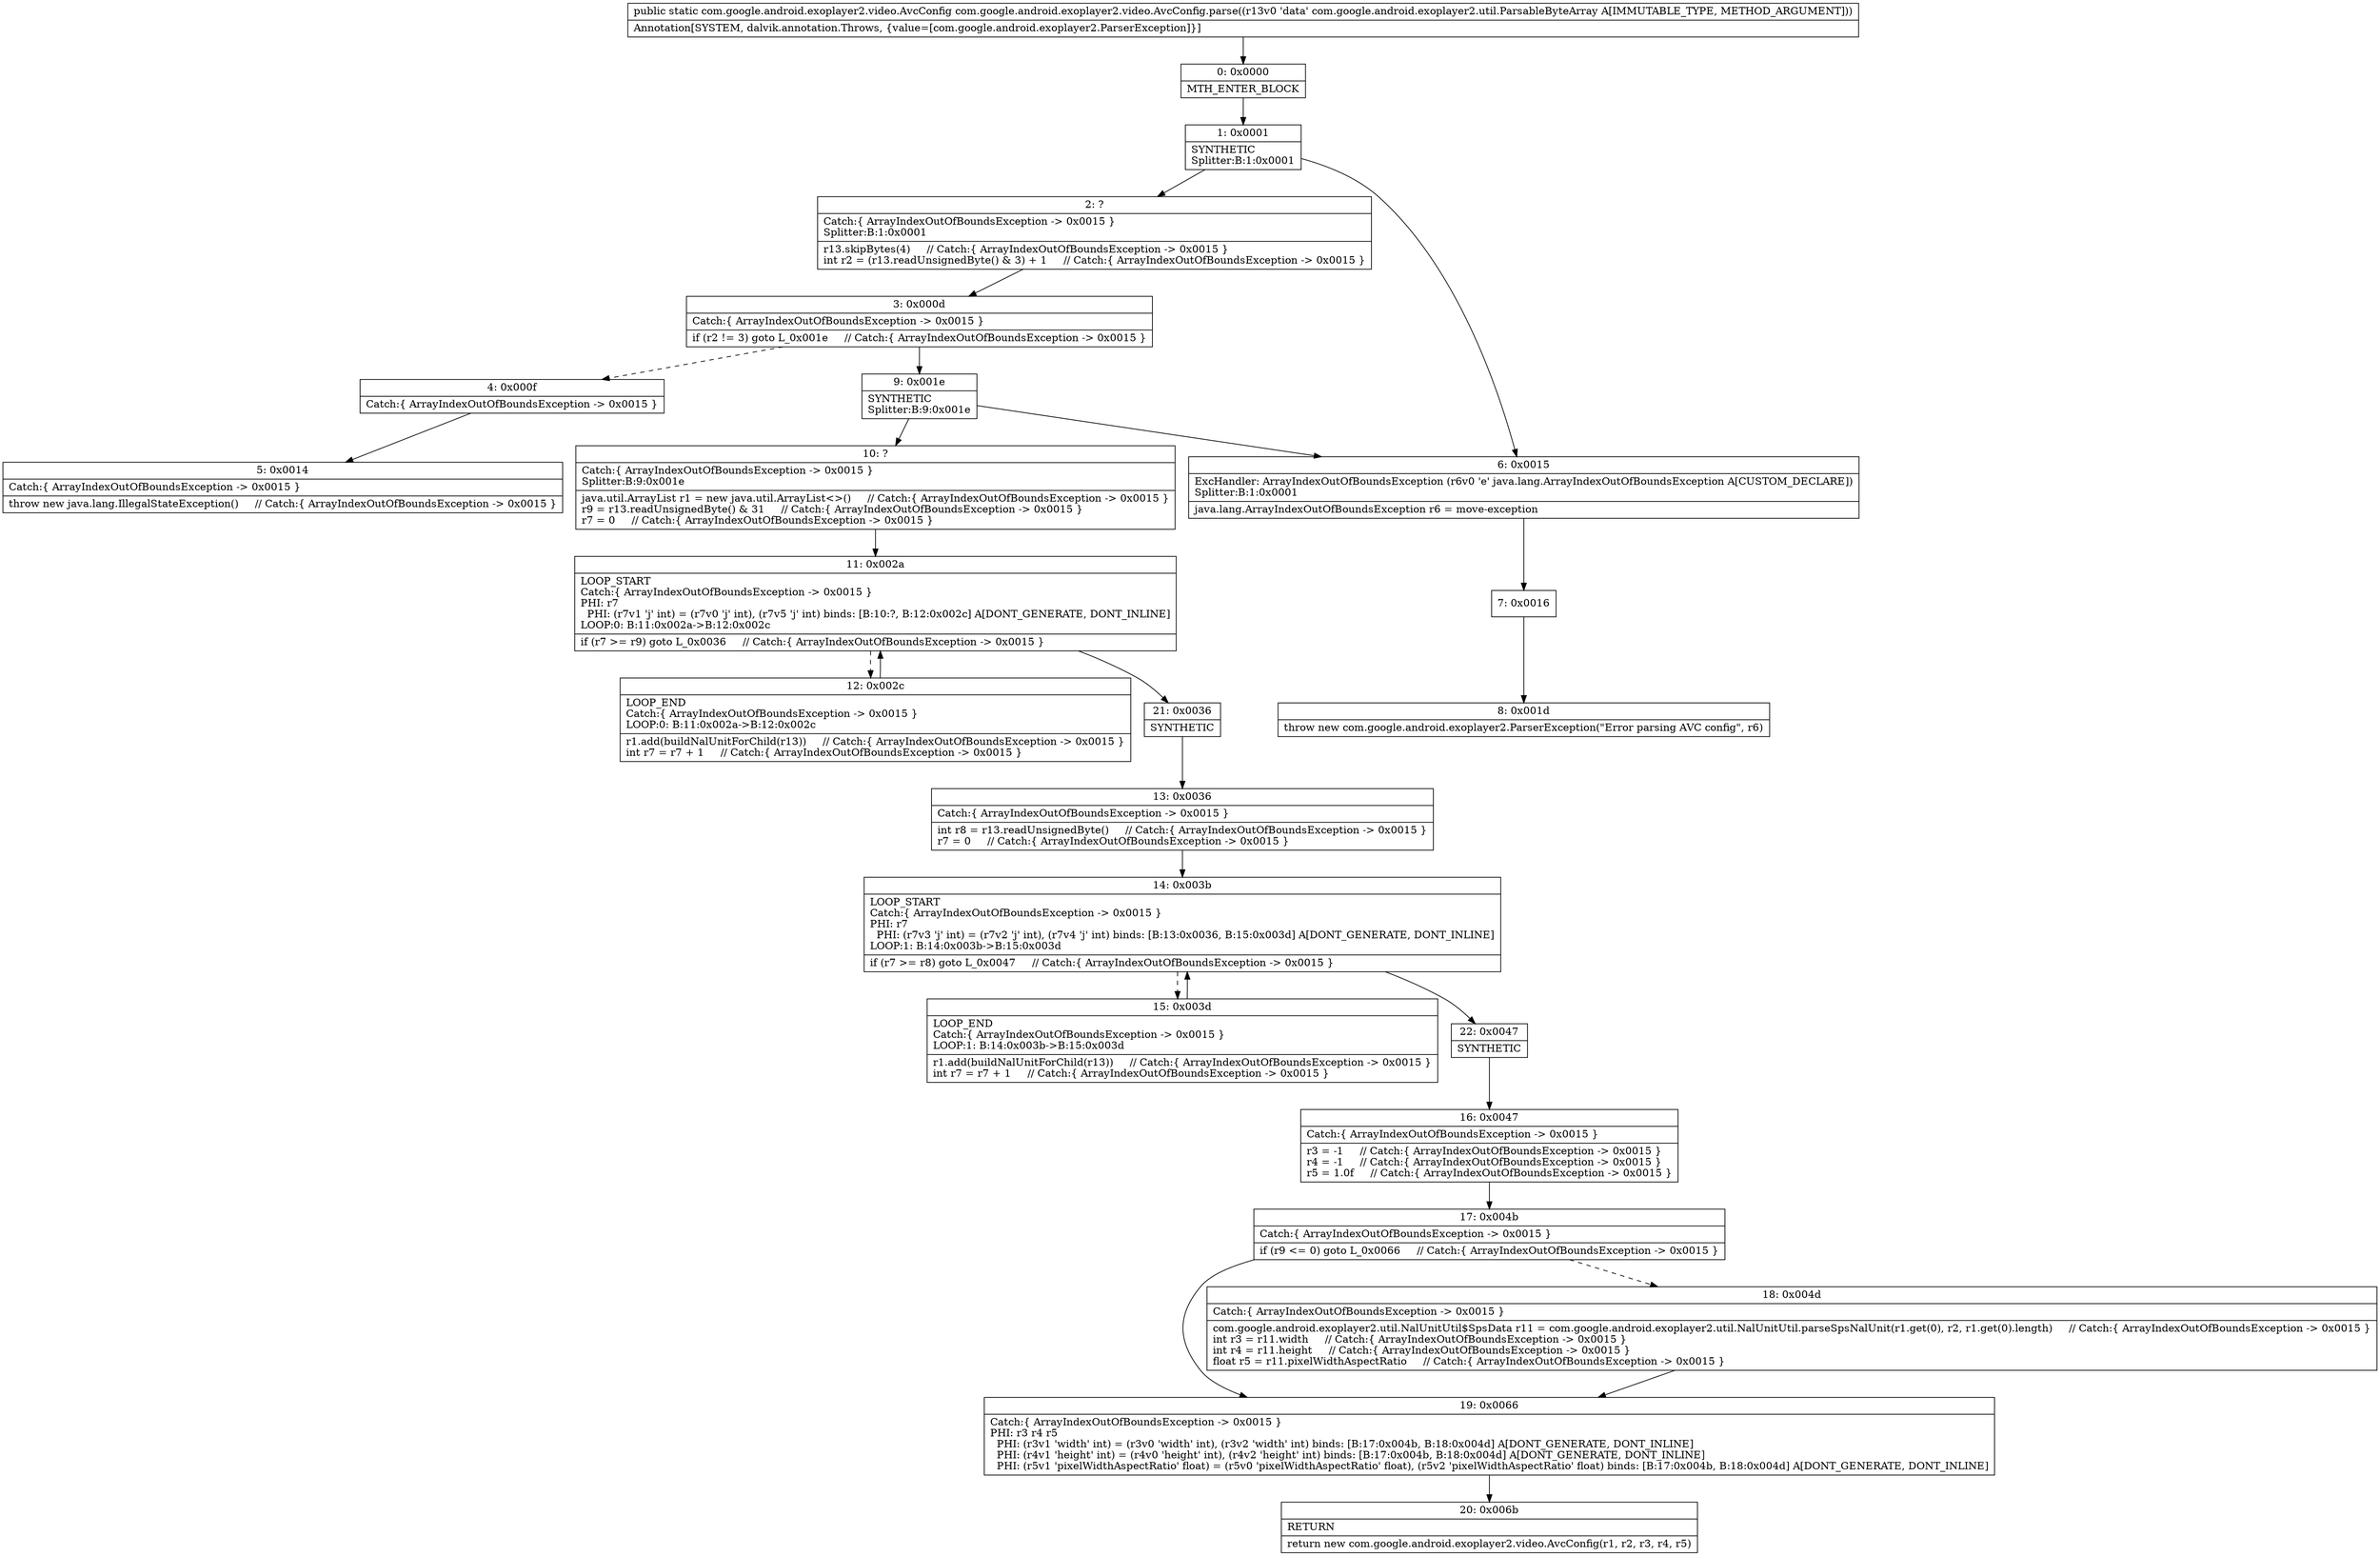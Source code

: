 digraph "CFG forcom.google.android.exoplayer2.video.AvcConfig.parse(Lcom\/google\/android\/exoplayer2\/util\/ParsableByteArray;)Lcom\/google\/android\/exoplayer2\/video\/AvcConfig;" {
Node_0 [shape=record,label="{0\:\ 0x0000|MTH_ENTER_BLOCK\l}"];
Node_1 [shape=record,label="{1\:\ 0x0001|SYNTHETIC\lSplitter:B:1:0x0001\l}"];
Node_2 [shape=record,label="{2\:\ ?|Catch:\{ ArrayIndexOutOfBoundsException \-\> 0x0015 \}\lSplitter:B:1:0x0001\l|r13.skipBytes(4)     \/\/ Catch:\{ ArrayIndexOutOfBoundsException \-\> 0x0015 \}\lint r2 = (r13.readUnsignedByte() & 3) + 1     \/\/ Catch:\{ ArrayIndexOutOfBoundsException \-\> 0x0015 \}\l}"];
Node_3 [shape=record,label="{3\:\ 0x000d|Catch:\{ ArrayIndexOutOfBoundsException \-\> 0x0015 \}\l|if (r2 != 3) goto L_0x001e     \/\/ Catch:\{ ArrayIndexOutOfBoundsException \-\> 0x0015 \}\l}"];
Node_4 [shape=record,label="{4\:\ 0x000f|Catch:\{ ArrayIndexOutOfBoundsException \-\> 0x0015 \}\l}"];
Node_5 [shape=record,label="{5\:\ 0x0014|Catch:\{ ArrayIndexOutOfBoundsException \-\> 0x0015 \}\l|throw new java.lang.IllegalStateException()     \/\/ Catch:\{ ArrayIndexOutOfBoundsException \-\> 0x0015 \}\l}"];
Node_6 [shape=record,label="{6\:\ 0x0015|ExcHandler: ArrayIndexOutOfBoundsException (r6v0 'e' java.lang.ArrayIndexOutOfBoundsException A[CUSTOM_DECLARE])\lSplitter:B:1:0x0001\l|java.lang.ArrayIndexOutOfBoundsException r6 = move\-exception\l}"];
Node_7 [shape=record,label="{7\:\ 0x0016}"];
Node_8 [shape=record,label="{8\:\ 0x001d|throw new com.google.android.exoplayer2.ParserException(\"Error parsing AVC config\", r6)\l}"];
Node_9 [shape=record,label="{9\:\ 0x001e|SYNTHETIC\lSplitter:B:9:0x001e\l}"];
Node_10 [shape=record,label="{10\:\ ?|Catch:\{ ArrayIndexOutOfBoundsException \-\> 0x0015 \}\lSplitter:B:9:0x001e\l|java.util.ArrayList r1 = new java.util.ArrayList\<\>()     \/\/ Catch:\{ ArrayIndexOutOfBoundsException \-\> 0x0015 \}\lr9 = r13.readUnsignedByte() & 31     \/\/ Catch:\{ ArrayIndexOutOfBoundsException \-\> 0x0015 \}\lr7 = 0     \/\/ Catch:\{ ArrayIndexOutOfBoundsException \-\> 0x0015 \}\l}"];
Node_11 [shape=record,label="{11\:\ 0x002a|LOOP_START\lCatch:\{ ArrayIndexOutOfBoundsException \-\> 0x0015 \}\lPHI: r7 \l  PHI: (r7v1 'j' int) = (r7v0 'j' int), (r7v5 'j' int) binds: [B:10:?, B:12:0x002c] A[DONT_GENERATE, DONT_INLINE]\lLOOP:0: B:11:0x002a\-\>B:12:0x002c\l|if (r7 \>= r9) goto L_0x0036     \/\/ Catch:\{ ArrayIndexOutOfBoundsException \-\> 0x0015 \}\l}"];
Node_12 [shape=record,label="{12\:\ 0x002c|LOOP_END\lCatch:\{ ArrayIndexOutOfBoundsException \-\> 0x0015 \}\lLOOP:0: B:11:0x002a\-\>B:12:0x002c\l|r1.add(buildNalUnitForChild(r13))     \/\/ Catch:\{ ArrayIndexOutOfBoundsException \-\> 0x0015 \}\lint r7 = r7 + 1     \/\/ Catch:\{ ArrayIndexOutOfBoundsException \-\> 0x0015 \}\l}"];
Node_13 [shape=record,label="{13\:\ 0x0036|Catch:\{ ArrayIndexOutOfBoundsException \-\> 0x0015 \}\l|int r8 = r13.readUnsignedByte()     \/\/ Catch:\{ ArrayIndexOutOfBoundsException \-\> 0x0015 \}\lr7 = 0     \/\/ Catch:\{ ArrayIndexOutOfBoundsException \-\> 0x0015 \}\l}"];
Node_14 [shape=record,label="{14\:\ 0x003b|LOOP_START\lCatch:\{ ArrayIndexOutOfBoundsException \-\> 0x0015 \}\lPHI: r7 \l  PHI: (r7v3 'j' int) = (r7v2 'j' int), (r7v4 'j' int) binds: [B:13:0x0036, B:15:0x003d] A[DONT_GENERATE, DONT_INLINE]\lLOOP:1: B:14:0x003b\-\>B:15:0x003d\l|if (r7 \>= r8) goto L_0x0047     \/\/ Catch:\{ ArrayIndexOutOfBoundsException \-\> 0x0015 \}\l}"];
Node_15 [shape=record,label="{15\:\ 0x003d|LOOP_END\lCatch:\{ ArrayIndexOutOfBoundsException \-\> 0x0015 \}\lLOOP:1: B:14:0x003b\-\>B:15:0x003d\l|r1.add(buildNalUnitForChild(r13))     \/\/ Catch:\{ ArrayIndexOutOfBoundsException \-\> 0x0015 \}\lint r7 = r7 + 1     \/\/ Catch:\{ ArrayIndexOutOfBoundsException \-\> 0x0015 \}\l}"];
Node_16 [shape=record,label="{16\:\ 0x0047|Catch:\{ ArrayIndexOutOfBoundsException \-\> 0x0015 \}\l|r3 = \-1     \/\/ Catch:\{ ArrayIndexOutOfBoundsException \-\> 0x0015 \}\lr4 = \-1     \/\/ Catch:\{ ArrayIndexOutOfBoundsException \-\> 0x0015 \}\lr5 = 1.0f     \/\/ Catch:\{ ArrayIndexOutOfBoundsException \-\> 0x0015 \}\l}"];
Node_17 [shape=record,label="{17\:\ 0x004b|Catch:\{ ArrayIndexOutOfBoundsException \-\> 0x0015 \}\l|if (r9 \<= 0) goto L_0x0066     \/\/ Catch:\{ ArrayIndexOutOfBoundsException \-\> 0x0015 \}\l}"];
Node_18 [shape=record,label="{18\:\ 0x004d|Catch:\{ ArrayIndexOutOfBoundsException \-\> 0x0015 \}\l|com.google.android.exoplayer2.util.NalUnitUtil$SpsData r11 = com.google.android.exoplayer2.util.NalUnitUtil.parseSpsNalUnit(r1.get(0), r2, r1.get(0).length)     \/\/ Catch:\{ ArrayIndexOutOfBoundsException \-\> 0x0015 \}\lint r3 = r11.width     \/\/ Catch:\{ ArrayIndexOutOfBoundsException \-\> 0x0015 \}\lint r4 = r11.height     \/\/ Catch:\{ ArrayIndexOutOfBoundsException \-\> 0x0015 \}\lfloat r5 = r11.pixelWidthAspectRatio     \/\/ Catch:\{ ArrayIndexOutOfBoundsException \-\> 0x0015 \}\l}"];
Node_19 [shape=record,label="{19\:\ 0x0066|Catch:\{ ArrayIndexOutOfBoundsException \-\> 0x0015 \}\lPHI: r3 r4 r5 \l  PHI: (r3v1 'width' int) = (r3v0 'width' int), (r3v2 'width' int) binds: [B:17:0x004b, B:18:0x004d] A[DONT_GENERATE, DONT_INLINE]\l  PHI: (r4v1 'height' int) = (r4v0 'height' int), (r4v2 'height' int) binds: [B:17:0x004b, B:18:0x004d] A[DONT_GENERATE, DONT_INLINE]\l  PHI: (r5v1 'pixelWidthAspectRatio' float) = (r5v0 'pixelWidthAspectRatio' float), (r5v2 'pixelWidthAspectRatio' float) binds: [B:17:0x004b, B:18:0x004d] A[DONT_GENERATE, DONT_INLINE]\l}"];
Node_20 [shape=record,label="{20\:\ 0x006b|RETURN\l|return new com.google.android.exoplayer2.video.AvcConfig(r1, r2, r3, r4, r5)\l}"];
Node_21 [shape=record,label="{21\:\ 0x0036|SYNTHETIC\l}"];
Node_22 [shape=record,label="{22\:\ 0x0047|SYNTHETIC\l}"];
MethodNode[shape=record,label="{public static com.google.android.exoplayer2.video.AvcConfig com.google.android.exoplayer2.video.AvcConfig.parse((r13v0 'data' com.google.android.exoplayer2.util.ParsableByteArray A[IMMUTABLE_TYPE, METHOD_ARGUMENT]))  | Annotation[SYSTEM, dalvik.annotation.Throws, \{value=[com.google.android.exoplayer2.ParserException]\}]\l}"];
MethodNode -> Node_0;
Node_0 -> Node_1;
Node_1 -> Node_2;
Node_1 -> Node_6;
Node_2 -> Node_3;
Node_3 -> Node_4[style=dashed];
Node_3 -> Node_9;
Node_4 -> Node_5;
Node_6 -> Node_7;
Node_7 -> Node_8;
Node_9 -> Node_10;
Node_9 -> Node_6;
Node_10 -> Node_11;
Node_11 -> Node_12[style=dashed];
Node_11 -> Node_21;
Node_12 -> Node_11;
Node_13 -> Node_14;
Node_14 -> Node_15[style=dashed];
Node_14 -> Node_22;
Node_15 -> Node_14;
Node_16 -> Node_17;
Node_17 -> Node_18[style=dashed];
Node_17 -> Node_19;
Node_18 -> Node_19;
Node_19 -> Node_20;
Node_21 -> Node_13;
Node_22 -> Node_16;
}

